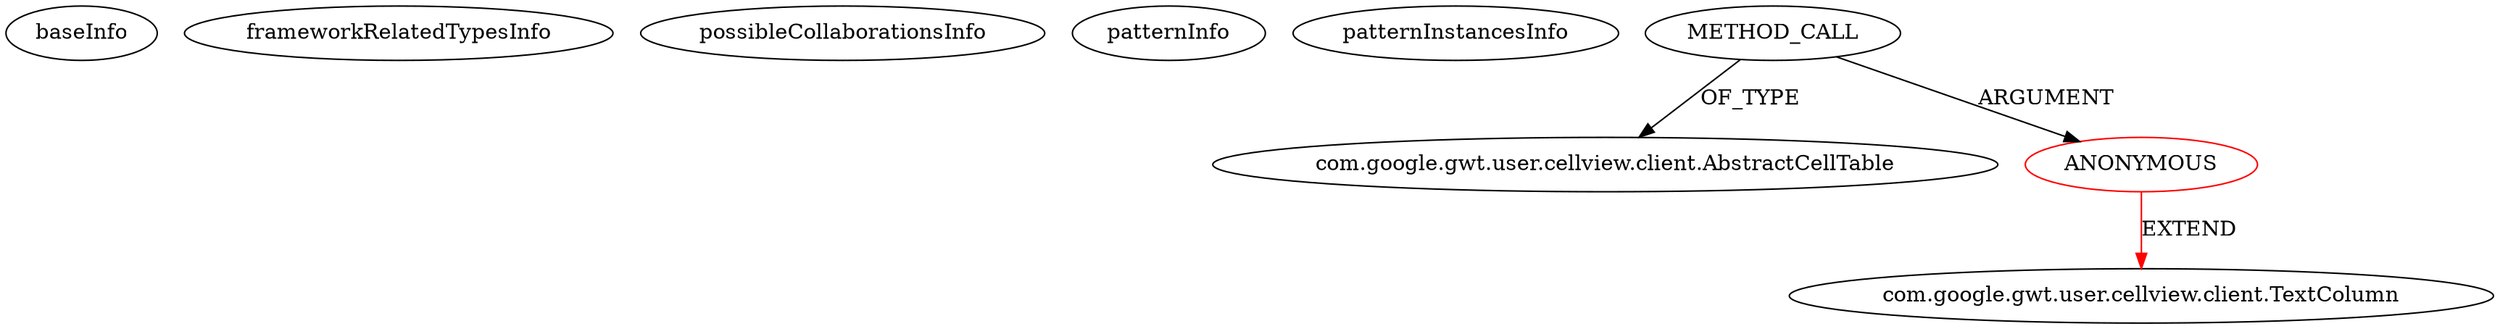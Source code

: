 digraph {
baseInfo[graphId=1056,category="pattern",isAnonymous=true,possibleRelation=false]
frameworkRelatedTypesInfo[0="com.google.gwt.user.cellview.client.TextColumn"]
possibleCollaborationsInfo[]
patternInfo[frequency=3.0,patternRootClient=0]
patternInstancesInfo[0="MainMain-ChatCafeine~/MainMain-ChatCafeine/ChatCafeine-master/ChatCafeine/src/sources/client/vue/administration/AdminPanel.java~com.google.gwt.user.client.ui.Widget creerListeSallePanel()~209",1="MainMain-ChatCafeine~/MainMain-ChatCafeine/ChatCafeine-master/ChatCafeine/src/sources/client/vue/administration/AdminPanel.java~com.google.gwt.user.client.ui.Widget creerListeUserPanel()~217"]
3[label="com.google.gwt.user.cellview.client.AbstractCellTable",vertexType="FRAMEWORK_CLASS_TYPE",isFrameworkType=false]
2[label="METHOD_CALL",vertexType="OUTSIDE_CALL",isFrameworkType=false]
0[label="ANONYMOUS",vertexType="ROOT_ANONYMOUS_DECLARATION",isFrameworkType=false,color=red]
1[label="com.google.gwt.user.cellview.client.TextColumn",vertexType="FRAMEWORK_CLASS_TYPE",isFrameworkType=false]
2->3[label="OF_TYPE"]
2->0[label="ARGUMENT"]
0->1[label="EXTEND",color=red]
}
